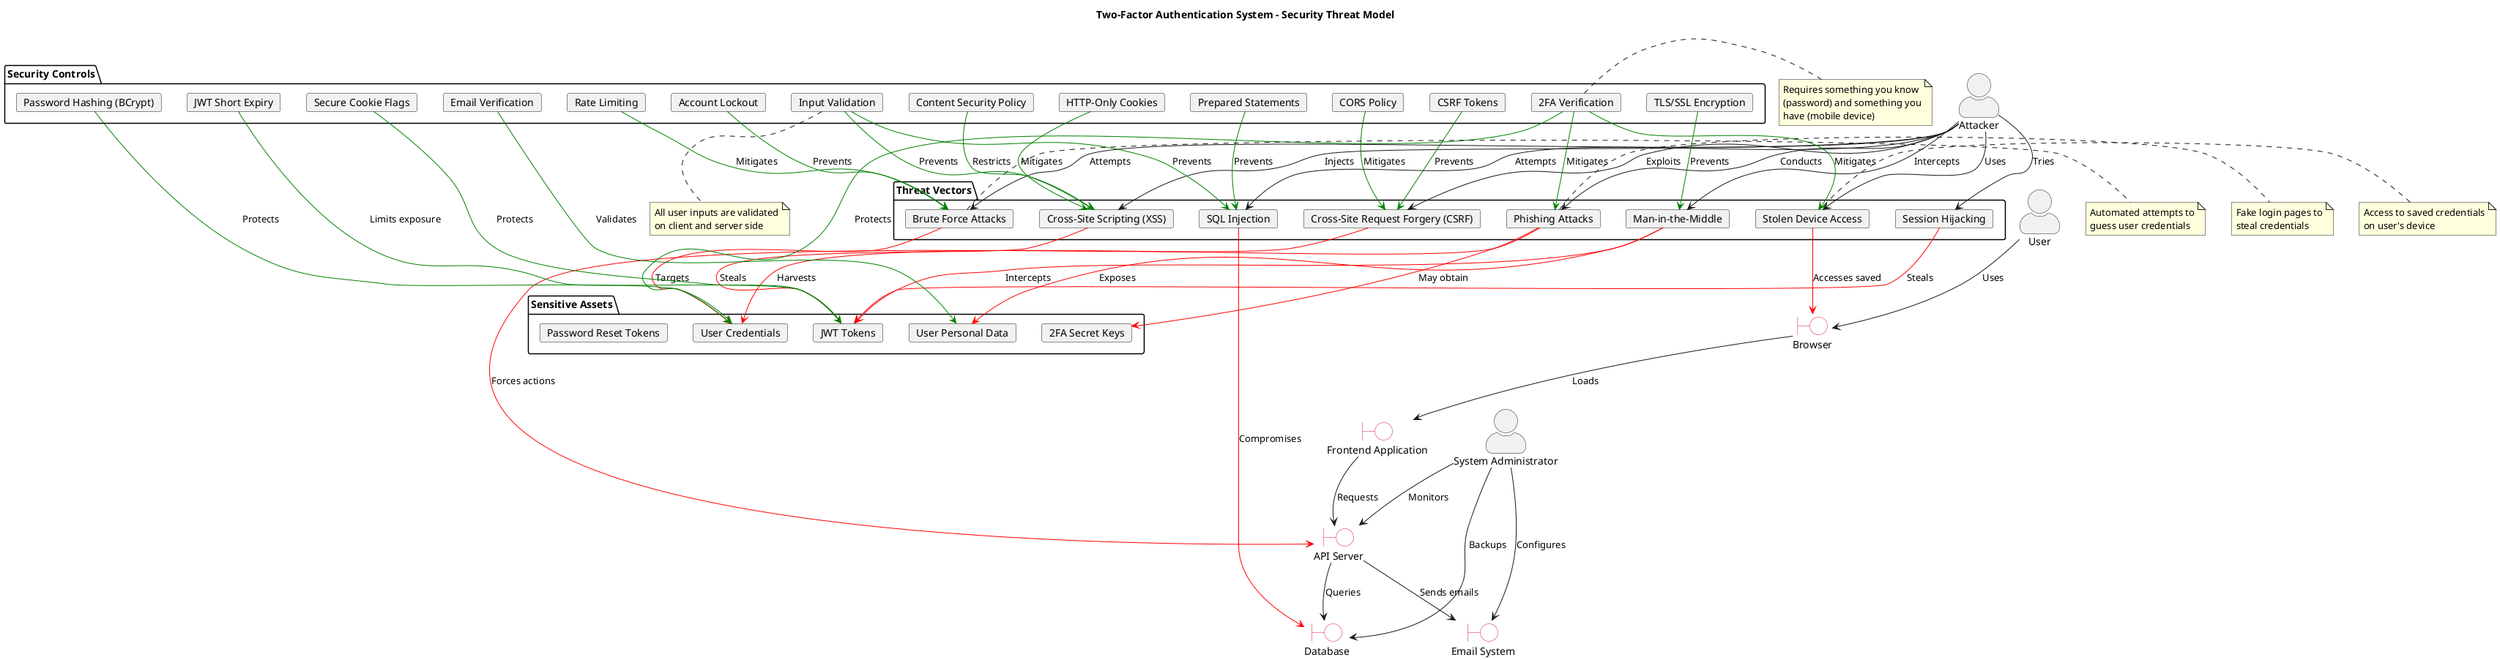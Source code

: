 @startuml SecurityThreatModel

' Title of the diagram
title "Two-Factor Authentication System - Security Threat Model"

' Style settings
skinparam backgroundColor white
skinparam actorStyle awesome
skinparam boundaryBackgroundColor white
skinparam boundaryBorderColor #DC143C

' Actors
actor User as user
actor Attacker as attacker
actor "System Administrator" as admin

' Boundaries
boundary "Browser" as browser
boundary "Frontend Application" as frontend
boundary "API Server" as api
boundary "Database" as db
boundary "Email System" as email

' Sensitive assets
package "Sensitive Assets" as assets {
  card "User Credentials" as credentials
  card "2FA Secret Keys" as tfaSecret
  card "JWT Tokens" as jwt
  card "User Personal Data" as userData
  card "Password Reset Tokens" as resetTokens
}

' Threat vectors
package "Threat Vectors" {
  card "Brute Force Attacks" as bruteforce
  card "Phishing Attacks" as phishing
  card "Man-in-the-Middle" as mitm
  card "Cross-Site Scripting (XSS)" as xss
  card "Cross-Site Request Forgery (CSRF)" as csrf
  card "SQL Injection" as sqli
  card "Session Hijacking" as sessionHijack
  card "Stolen Device Access" as stolenDevice
}

' Security Controls
package "Security Controls" {
  card "Input Validation" as inputVal
  card "Password Hashing (BCrypt)" as pwHash
  card "TLS/SSL Encryption" as tls
  card "CORS Policy" as cors
  card "Rate Limiting" as rateLimit
  card "Account Lockout" as lockout
  card "JWT Short Expiry" as jwtExpiry
  card "CSRF Tokens" as csrfToken
  card "Prepared Statements" as preparedStmt
  card "2FA Verification" as tfa
  card "HTTP-Only Cookies" as httpOnly
  card "Content Security Policy" as csp
  card "Secure Cookie Flags" as secureCookies
  card "Email Verification" as emailVerify
}

' Legitimate flow
user --> browser : Uses
browser --> frontend : Loads
frontend --> api : Requests
api --> db : Queries
api --> email : Sends emails

' Attack vectors
attacker --> bruteforce : Attempts
attacker --> phishing : Conducts
attacker --> mitm : Intercepts
attacker --> xss : Injects
attacker --> csrf : Exploits
attacker --> sqli : Attempts
attacker --> sessionHijack : Tries
attacker --> stolenDevice : Uses

' Assets at risk
bruteforce -[#red]-> credentials : Targets
phishing -[#red]-> credentials : Harvests
phishing -[#red]-> tfaSecret : May obtain
mitm -[#red]-> jwt : Intercepts
mitm -[#red]-> userData : Exposes
xss -[#red]-> jwt : Steals
csrf -[#red]-> api : Forces actions
sqli -[#red]-> db : Compromises
sessionHijack -[#red]-> jwt : Steals
stolenDevice -[#red]-> browser : Accesses saved

' Security control mitigations
inputVal -[#green]-> xss : Prevents
inputVal -[#green]-> sqli : Prevents
pwHash -[#green]-> credentials : Protects
tls -[#green]-> mitm : Prevents
cors -[#green]-> csrf : Mitigates
rateLimit -[#green]-> bruteforce : Mitigates
lockout -[#green]-> bruteforce : Prevents
jwtExpiry -[#green]-> jwt : Limits exposure
csrfToken -[#green]-> csrf : Prevents
preparedStmt -[#green]-> sqli : Prevents
tfa -[#green]-> stolenDevice : Mitigates
tfa -[#green]-> phishing : Mitigates
tfa -[#green]-> credentials : Protects
httpOnly -[#green]-> xss : Mitigates
csp -[#green]-> xss : Restricts
secureCookies -[#green]-> jwt : Protects
emailVerify -[#green]-> userData : Validates

' Administrative actions
admin --> api : Monitors
admin --> db : Backups
admin --> email : Configures

' Notes
note right of bruteforce
  Automated attempts to
  guess user credentials
end note

note right of phishing
  Fake login pages to
  steal credentials
end note

note right of tfa
  Requires something you know
  (password) and something you
  have (mobile device)
end note

note left of stolenDevice
  Access to saved credentials
  on user's device
end note

note bottom of inputVal
  All user inputs are validated
  on client and server side
end note

@enduml 